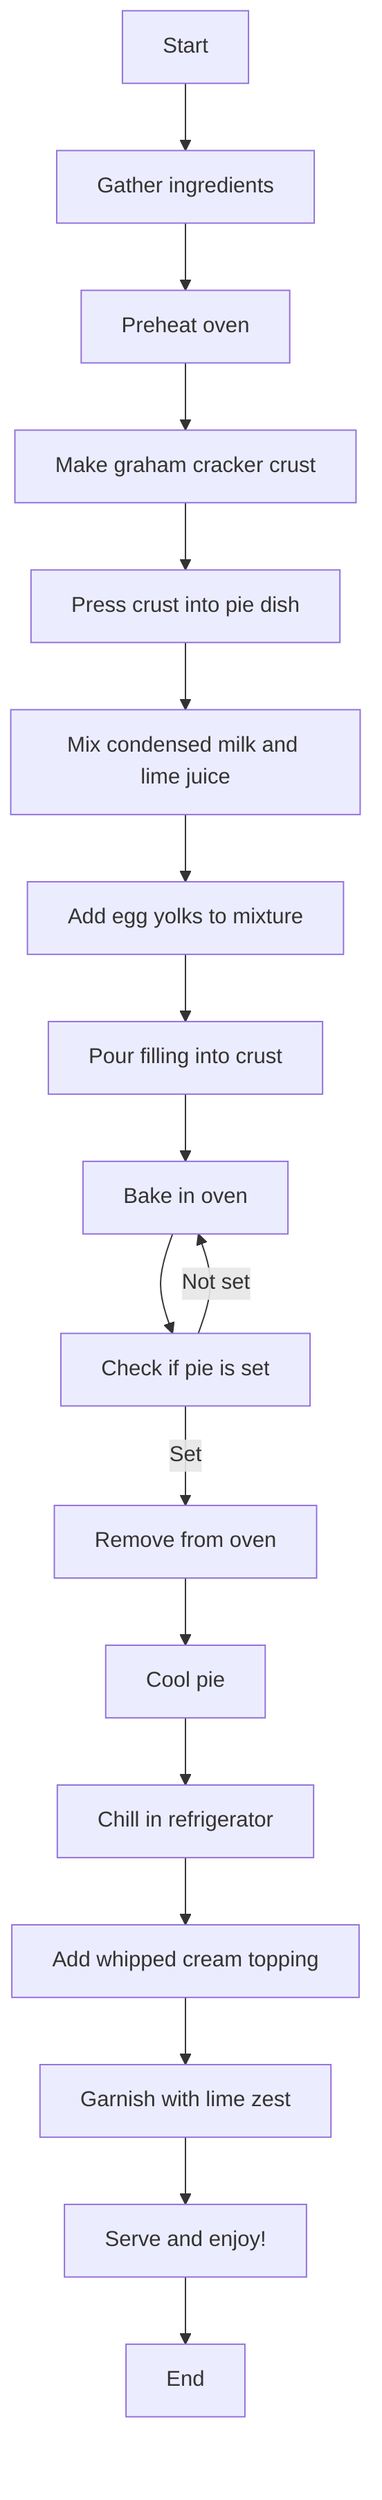 graph TD
    A[Start] --> B[Gather ingredients]
    B --> C[Preheat oven]
    C --> D[Make graham cracker crust]
    D --> E[Press crust into pie dish]
    E --> F[Mix condensed milk and lime juice]
    F --> G[Add egg yolks to mixture]
    G --> H[Pour filling into crust]
    H --> I[Bake in oven]
    I --> J[Check if pie is set]
    J --> |Not set| I
    J --> |Set| K[Remove from oven]
    K --> L[Cool pie]
    L --> M[Chill in refrigerator]
    M --> N[Add whipped cream topping]
    N --> O[Garnish with lime zest]
    O --> P[Serve and enjoy!]
    P --> Q[End]